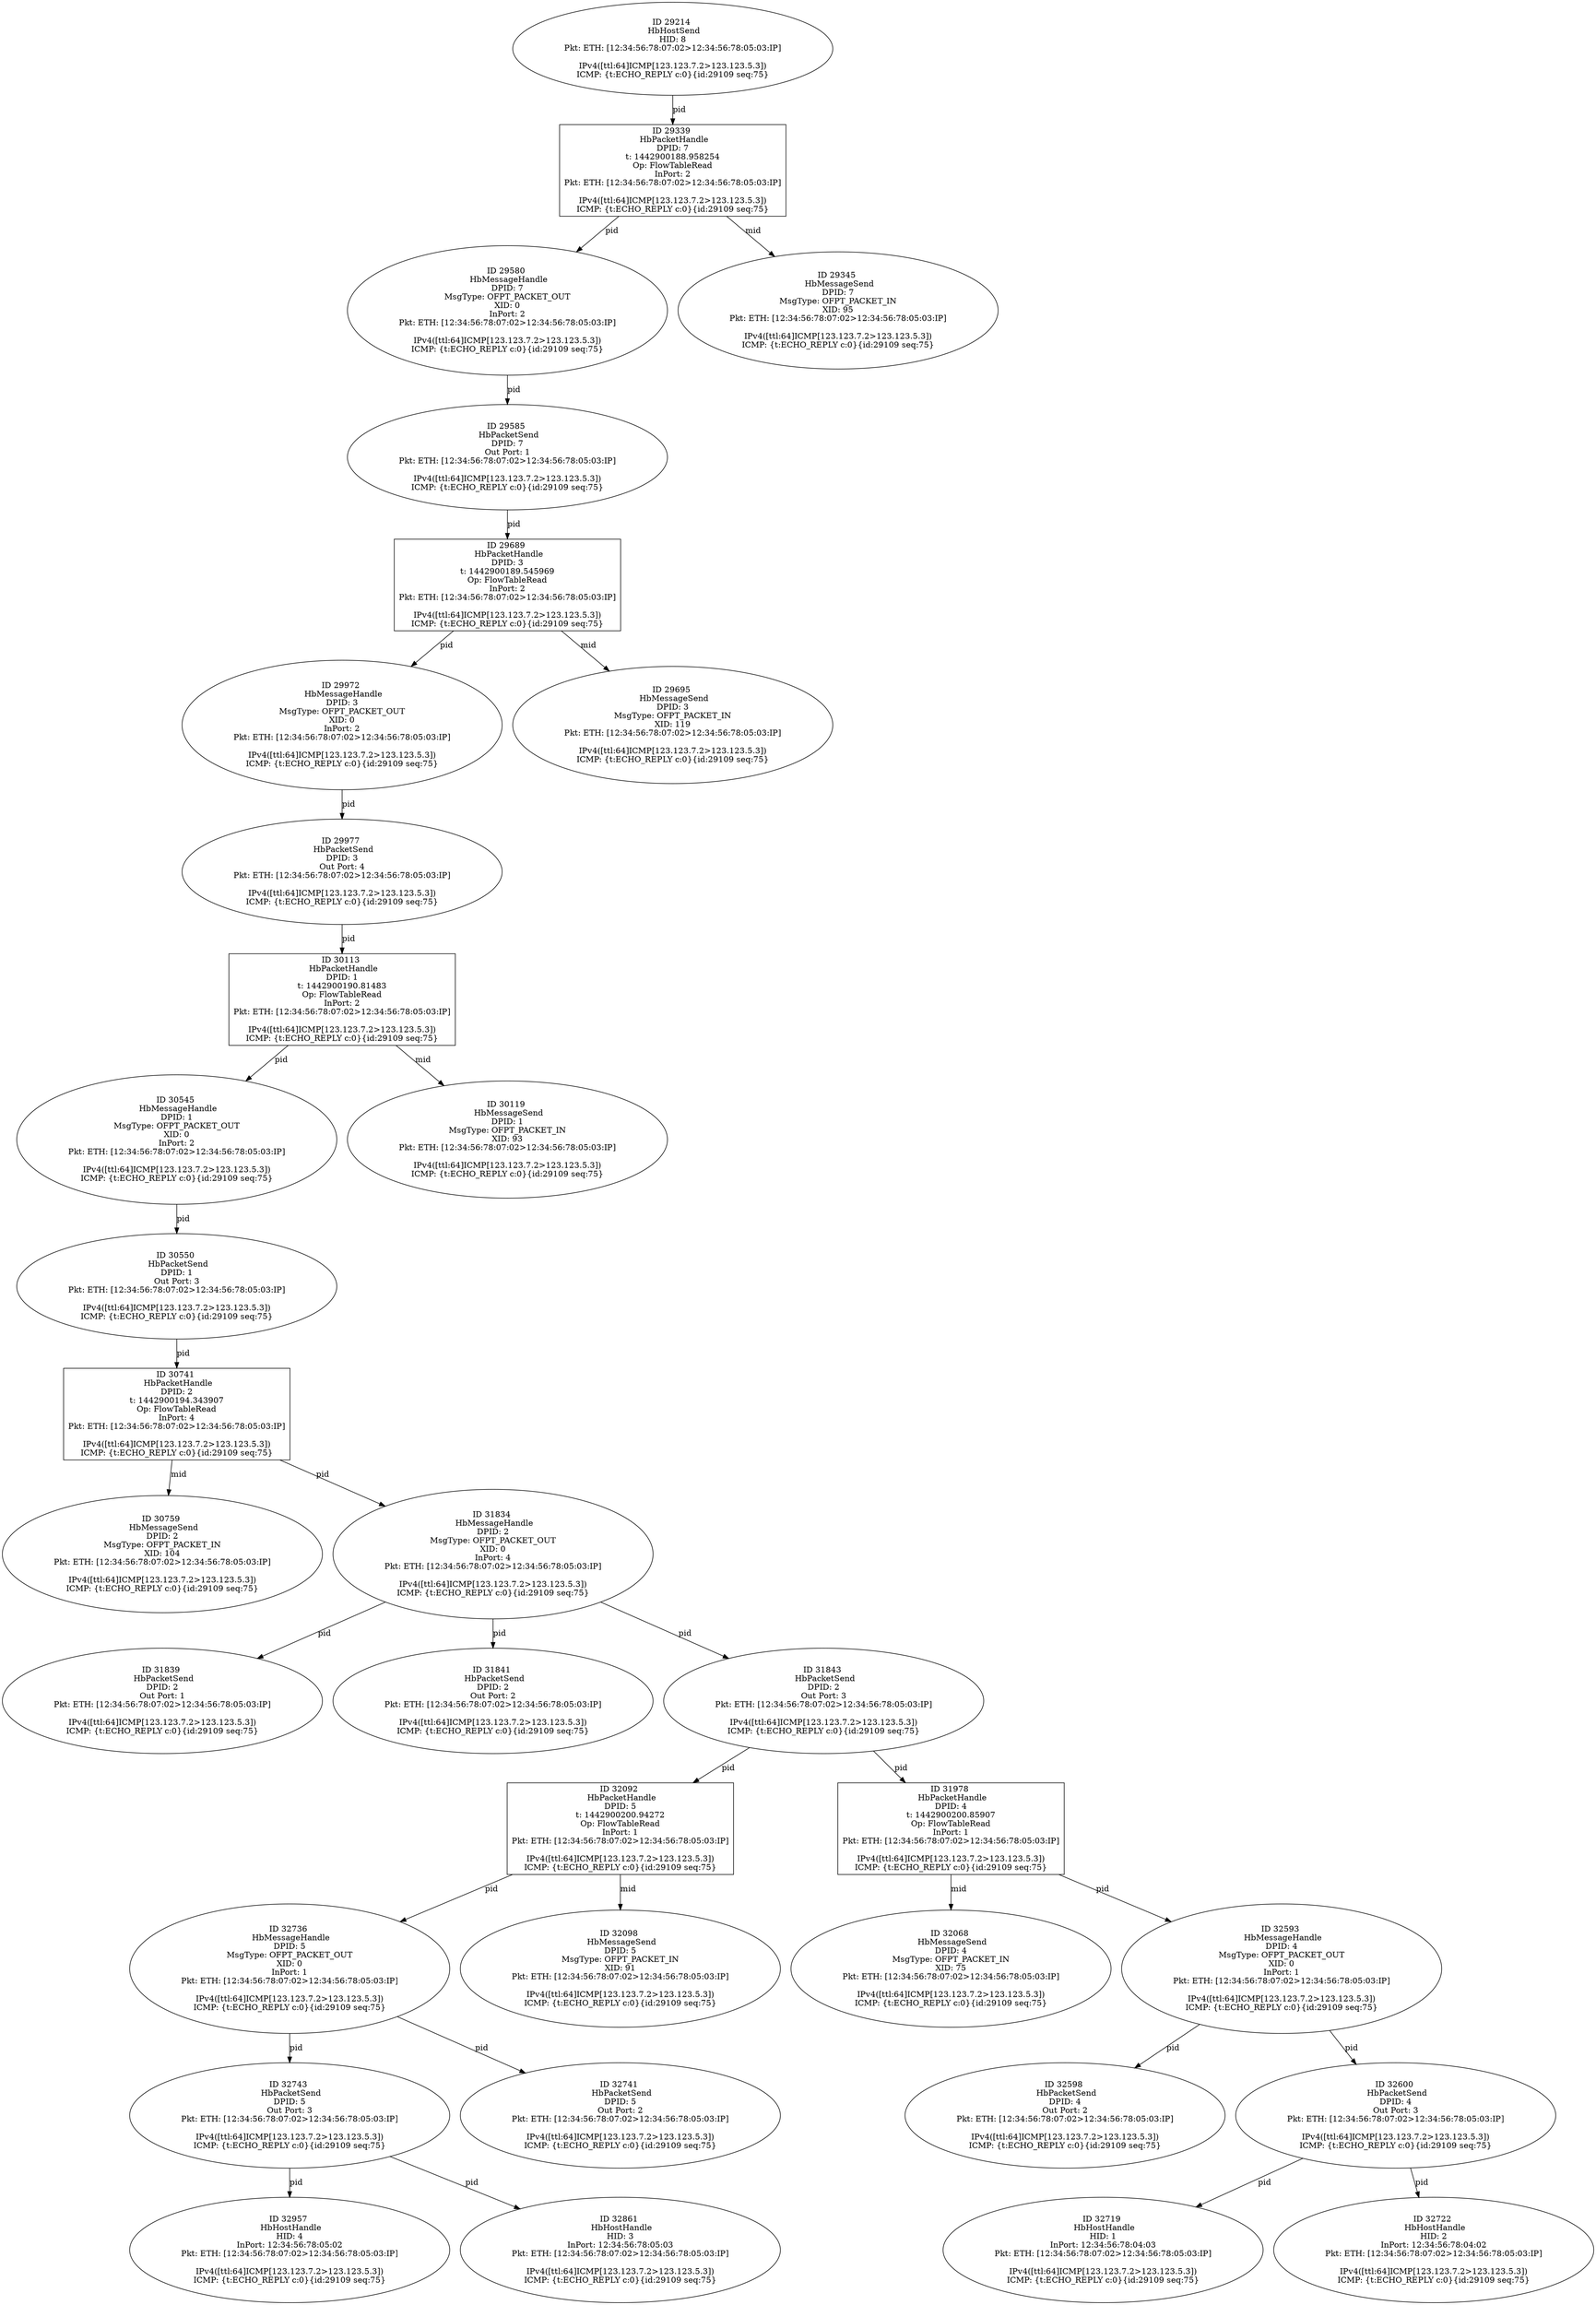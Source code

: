 strict digraph G {
30550 [shape=oval, event=<hb_events.HbPacketSend object at 0x10e59bed0>, label="ID 30550 
 HbPacketSend
DPID: 1
Out Port: 3
Pkt: ETH: [12:34:56:78:07:02>12:34:56:78:05:03:IP]

IPv4([ttl:64]ICMP[123.123.7.2>123.123.5.3])
ICMP: {t:ECHO_REPLY c:0}{id:29109 seq:75}"];
29580 [shape=oval, event=<hb_events.HbMessageHandle object at 0x10e07ae90>, label="ID 29580 
 HbMessageHandle
DPID: 7
MsgType: OFPT_PACKET_OUT
XID: 0
InPort: 2
Pkt: ETH: [12:34:56:78:07:02>12:34:56:78:05:03:IP]

IPv4([ttl:64]ICMP[123.123.7.2>123.123.5.3])
ICMP: {t:ECHO_REPLY c:0}{id:29109 seq:75}"];
29585 [shape=oval, event=<hb_events.HbPacketSend object at 0x10e094910>, label="ID 29585 
 HbPacketSend
DPID: 7
Out Port: 1
Pkt: ETH: [12:34:56:78:07:02>12:34:56:78:05:03:IP]

IPv4([ttl:64]ICMP[123.123.7.2>123.123.5.3])
ICMP: {t:ECHO_REPLY c:0}{id:29109 seq:75}"];
29972 [shape=oval, event=<hb_events.HbMessageHandle object at 0x10e252d10>, label="ID 29972 
 HbMessageHandle
DPID: 3
MsgType: OFPT_PACKET_OUT
XID: 0
InPort: 2
Pkt: ETH: [12:34:56:78:07:02>12:34:56:78:05:03:IP]

IPv4([ttl:64]ICMP[123.123.7.2>123.123.5.3])
ICMP: {t:ECHO_REPLY c:0}{id:29109 seq:75}"];
30741 [shape=box, event=<hb_events.HbPacketHandle object at 0x10e653a90>, label="ID 30741 
 HbPacketHandle
DPID: 2
t: 1442900194.343907
Op: FlowTableRead
InPort: 4
Pkt: ETH: [12:34:56:78:07:02>12:34:56:78:05:03:IP]

IPv4([ttl:64]ICMP[123.123.7.2>123.123.5.3])
ICMP: {t:ECHO_REPLY c:0}{id:29109 seq:75}"];
32743 [shape=oval, event=<hb_events.HbPacketSend object at 0x10eb99e90>, label="ID 32743 
 HbPacketSend
DPID: 5
Out Port: 3
Pkt: ETH: [12:34:56:78:07:02>12:34:56:78:05:03:IP]

IPv4([ttl:64]ICMP[123.123.7.2>123.123.5.3])
ICMP: {t:ECHO_REPLY c:0}{id:29109 seq:75}"];
29977 [shape=oval, event=<hb_events.HbPacketSend object at 0x10e22b210>, label="ID 29977 
 HbPacketSend
DPID: 3
Out Port: 4
Pkt: ETH: [12:34:56:78:07:02>12:34:56:78:05:03:IP]

IPv4([ttl:64]ICMP[123.123.7.2>123.123.5.3])
ICMP: {t:ECHO_REPLY c:0}{id:29109 seq:75}"];
29339 [shape=box, event=<hb_events.HbPacketHandle object at 0x10df96f90>, label="ID 29339 
 HbPacketHandle
DPID: 7
t: 1442900188.958254
Op: FlowTableRead
InPort: 2
Pkt: ETH: [12:34:56:78:07:02>12:34:56:78:05:03:IP]

IPv4([ttl:64]ICMP[123.123.7.2>123.123.5.3])
ICMP: {t:ECHO_REPLY c:0}{id:29109 seq:75}"];
29214 [shape=oval, event=<hb_events.HbHostSend object at 0x10df37a50>, label="ID 29214 
 HbHostSend
HID: 8
Pkt: ETH: [12:34:56:78:07:02>12:34:56:78:05:03:IP]

IPv4([ttl:64]ICMP[123.123.7.2>123.123.5.3])
ICMP: {t:ECHO_REPLY c:0}{id:29109 seq:75}"];
29345 [shape=oval, event=<hb_events.HbMessageSend object at 0x10dfb9450>, label="ID 29345 
 HbMessageSend
DPID: 7
MsgType: OFPT_PACKET_IN
XID: 95
Pkt: ETH: [12:34:56:78:07:02>12:34:56:78:05:03:IP]

IPv4([ttl:64]ICMP[123.123.7.2>123.123.5.3])
ICMP: {t:ECHO_REPLY c:0}{id:29109 seq:75}"];
30759 [shape=oval, event=<hb_events.HbMessageSend object at 0x10e686890>, label="ID 30759 
 HbMessageSend
DPID: 2
MsgType: OFPT_PACKET_IN
XID: 104
Pkt: ETH: [12:34:56:78:07:02>12:34:56:78:05:03:IP]

IPv4([ttl:64]ICMP[123.123.7.2>123.123.5.3])
ICMP: {t:ECHO_REPLY c:0}{id:29109 seq:75}"];
32957 [shape=oval, event=<hb_events.HbHostHandle object at 0x10ebebcd0>, label="ID 32957 
 HbHostHandle
HID: 4
InPort: 12:34:56:78:05:02
Pkt: ETH: [12:34:56:78:07:02>12:34:56:78:05:03:IP]

IPv4([ttl:64]ICMP[123.123.7.2>123.123.5.3])
ICMP: {t:ECHO_REPLY c:0}{id:29109 seq:75}"];
32068 [shape=oval, event=<hb_events.HbMessageSend object at 0x10eab1450>, label="ID 32068 
 HbMessageSend
DPID: 4
MsgType: OFPT_PACKET_IN
XID: 75
Pkt: ETH: [12:34:56:78:07:02>12:34:56:78:05:03:IP]

IPv4([ttl:64]ICMP[123.123.7.2>123.123.5.3])
ICMP: {t:ECHO_REPLY c:0}{id:29109 seq:75}"];
30113 [shape=box, event=<hb_events.HbPacketHandle object at 0x10e302450>, label="ID 30113 
 HbPacketHandle
DPID: 1
t: 1442900190.81483
Op: FlowTableRead
InPort: 2
Pkt: ETH: [12:34:56:78:07:02>12:34:56:78:05:03:IP]

IPv4([ttl:64]ICMP[123.123.7.2>123.123.5.3])
ICMP: {t:ECHO_REPLY c:0}{id:29109 seq:75}"];
32719 [shape=oval, event=<hb_events.HbHostHandle object at 0x10eb93910>, label="ID 32719 
 HbHostHandle
HID: 1
InPort: 12:34:56:78:04:03
Pkt: ETH: [12:34:56:78:07:02>12:34:56:78:05:03:IP]

IPv4([ttl:64]ICMP[123.123.7.2>123.123.5.3])
ICMP: {t:ECHO_REPLY c:0}{id:29109 seq:75}"];
30545 [shape=oval, event=<hb_events.HbMessageHandle object at 0x10e5a8710>, label="ID 30545 
 HbMessageHandle
DPID: 1
MsgType: OFPT_PACKET_OUT
XID: 0
InPort: 2
Pkt: ETH: [12:34:56:78:07:02>12:34:56:78:05:03:IP]

IPv4([ttl:64]ICMP[123.123.7.2>123.123.5.3])
ICMP: {t:ECHO_REPLY c:0}{id:29109 seq:75}"];
32722 [shape=oval, event=<hb_events.HbHostHandle object at 0x10eb93b50>, label="ID 32722 
 HbHostHandle
HID: 2
InPort: 12:34:56:78:04:02
Pkt: ETH: [12:34:56:78:07:02>12:34:56:78:05:03:IP]

IPv4([ttl:64]ICMP[123.123.7.2>123.123.5.3])
ICMP: {t:ECHO_REPLY c:0}{id:29109 seq:75}"];
32598 [shape=oval, event=<hb_events.HbPacketSend object at 0x10eb6c6d0>, label="ID 32598 
 HbPacketSend
DPID: 4
Out Port: 2
Pkt: ETH: [12:34:56:78:07:02>12:34:56:78:05:03:IP]

IPv4([ttl:64]ICMP[123.123.7.2>123.123.5.3])
ICMP: {t:ECHO_REPLY c:0}{id:29109 seq:75}"];
32600 [shape=oval, event=<hb_events.HbPacketSend object at 0x10eb6c910>, label="ID 32600 
 HbPacketSend
DPID: 4
Out Port: 3
Pkt: ETH: [12:34:56:78:07:02>12:34:56:78:05:03:IP]

IPv4([ttl:64]ICMP[123.123.7.2>123.123.5.3])
ICMP: {t:ECHO_REPLY c:0}{id:29109 seq:75}"];
31834 [shape=oval, event=<hb_events.HbMessageHandle object at 0x10ea28710>, label="ID 31834 
 HbMessageHandle
DPID: 2
MsgType: OFPT_PACKET_OUT
XID: 0
InPort: 4
Pkt: ETH: [12:34:56:78:07:02>12:34:56:78:05:03:IP]

IPv4([ttl:64]ICMP[123.123.7.2>123.123.5.3])
ICMP: {t:ECHO_REPLY c:0}{id:29109 seq:75}"];
32092 [shape=box, event=<hb_events.HbPacketHandle object at 0x10eab8a10>, label="ID 32092 
 HbPacketHandle
DPID: 5
t: 1442900200.94272
Op: FlowTableRead
InPort: 1
Pkt: ETH: [12:34:56:78:07:02>12:34:56:78:05:03:IP]

IPv4([ttl:64]ICMP[123.123.7.2>123.123.5.3])
ICMP: {t:ECHO_REPLY c:0}{id:29109 seq:75}"];
32861 [shape=oval, event=<hb_events.HbHostHandle object at 0x10ebc5990>, label="ID 32861 
 HbHostHandle
HID: 3
InPort: 12:34:56:78:05:03
Pkt: ETH: [12:34:56:78:07:02>12:34:56:78:05:03:IP]

IPv4([ttl:64]ICMP[123.123.7.2>123.123.5.3])
ICMP: {t:ECHO_REPLY c:0}{id:29109 seq:75}"];
31839 [shape=oval, event=<hb_events.HbPacketSend object at 0x10ea30810>, label="ID 31839 
 HbPacketSend
DPID: 2
Out Port: 1
Pkt: ETH: [12:34:56:78:07:02>12:34:56:78:05:03:IP]

IPv4([ttl:64]ICMP[123.123.7.2>123.123.5.3])
ICMP: {t:ECHO_REPLY c:0}{id:29109 seq:75}"];
32736 [shape=oval, event=<hb_events.HbMessageHandle object at 0x10eb99750>, label="ID 32736 
 HbMessageHandle
DPID: 5
MsgType: OFPT_PACKET_OUT
XID: 0
InPort: 1
Pkt: ETH: [12:34:56:78:07:02>12:34:56:78:05:03:IP]

IPv4([ttl:64]ICMP[123.123.7.2>123.123.5.3])
ICMP: {t:ECHO_REPLY c:0}{id:29109 seq:75}"];
31841 [shape=oval, event=<hb_events.HbPacketSend object at 0x10ea30a50>, label="ID 31841 
 HbPacketSend
DPID: 2
Out Port: 2
Pkt: ETH: [12:34:56:78:07:02>12:34:56:78:05:03:IP]

IPv4([ttl:64]ICMP[123.123.7.2>123.123.5.3])
ICMP: {t:ECHO_REPLY c:0}{id:29109 seq:75}"];
32098 [shape=oval, event=<hb_events.HbMessageSend object at 0x10eabe190>, label="ID 32098 
 HbMessageSend
DPID: 5
MsgType: OFPT_PACKET_IN
XID: 91
Pkt: ETH: [12:34:56:78:07:02>12:34:56:78:05:03:IP]

IPv4([ttl:64]ICMP[123.123.7.2>123.123.5.3])
ICMP: {t:ECHO_REPLY c:0}{id:29109 seq:75}"];
31843 [shape=oval, event=<hb_events.HbPacketSend object at 0x10ea30c90>, label="ID 31843 
 HbPacketSend
DPID: 2
Out Port: 3
Pkt: ETH: [12:34:56:78:07:02>12:34:56:78:05:03:IP]

IPv4([ttl:64]ICMP[123.123.7.2>123.123.5.3])
ICMP: {t:ECHO_REPLY c:0}{id:29109 seq:75}"];
32741 [shape=oval, event=<hb_events.HbPacketSend object at 0x10eb99c50>, label="ID 32741 
 HbPacketSend
DPID: 5
Out Port: 2
Pkt: ETH: [12:34:56:78:07:02>12:34:56:78:05:03:IP]

IPv4([ttl:64]ICMP[123.123.7.2>123.123.5.3])
ICMP: {t:ECHO_REPLY c:0}{id:29109 seq:75}"];
32593 [shape=oval, event=<hb_events.HbMessageHandle object at 0x10eb66f50>, label="ID 32593 
 HbMessageHandle
DPID: 4
MsgType: OFPT_PACKET_OUT
XID: 0
InPort: 1
Pkt: ETH: [12:34:56:78:07:02>12:34:56:78:05:03:IP]

IPv4([ttl:64]ICMP[123.123.7.2>123.123.5.3])
ICMP: {t:ECHO_REPLY c:0}{id:29109 seq:75}"];
31978 [shape=box, event=<hb_events.HbPacketHandle object at 0x10ea52710>, label="ID 31978 
 HbPacketHandle
DPID: 4
t: 1442900200.85907
Op: FlowTableRead
InPort: 1
Pkt: ETH: [12:34:56:78:07:02>12:34:56:78:05:03:IP]

IPv4([ttl:64]ICMP[123.123.7.2>123.123.5.3])
ICMP: {t:ECHO_REPLY c:0}{id:29109 seq:75}"];
30119 [shape=oval, event=<hb_events.HbMessageSend object at 0x10e302b50>, label="ID 30119 
 HbMessageSend
DPID: 1
MsgType: OFPT_PACKET_IN
XID: 93
Pkt: ETH: [12:34:56:78:07:02>12:34:56:78:05:03:IP]

IPv4([ttl:64]ICMP[123.123.7.2>123.123.5.3])
ICMP: {t:ECHO_REPLY c:0}{id:29109 seq:75}"];
29689 [shape=box, event=<hb_events.HbPacketHandle object at 0x10e0e17d0>, label="ID 29689 
 HbPacketHandle
DPID: 3
t: 1442900189.545969
Op: FlowTableRead
InPort: 2
Pkt: ETH: [12:34:56:78:07:02>12:34:56:78:05:03:IP]

IPv4([ttl:64]ICMP[123.123.7.2>123.123.5.3])
ICMP: {t:ECHO_REPLY c:0}{id:29109 seq:75}"];
29695 [shape=oval, event=<hb_events.HbMessageSend object at 0x10e1066d0>, label="ID 29695 
 HbMessageSend
DPID: 3
MsgType: OFPT_PACKET_IN
XID: 119
Pkt: ETH: [12:34:56:78:07:02>12:34:56:78:05:03:IP]

IPv4([ttl:64]ICMP[123.123.7.2>123.123.5.3])
ICMP: {t:ECHO_REPLY c:0}{id:29109 seq:75}"];
30550 -> 30741  [rel=pid, label=pid];
29580 -> 29585  [rel=pid, label=pid];
29585 -> 29689  [rel=pid, label=pid];
29972 -> 29977  [rel=pid, label=pid];
30741 -> 31834  [rel=pid, label=pid];
30741 -> 30759  [rel=mid, label=mid];
29977 -> 30113  [rel=pid, label=pid];
29339 -> 29345  [rel=mid, label=mid];
29339 -> 29580  [rel=pid, label=pid];
29214 -> 29339  [rel=pid, label=pid];
30113 -> 30545  [rel=pid, label=pid];
30113 -> 30119  [rel=mid, label=mid];
30545 -> 30550  [rel=pid, label=pid];
32600 -> 32722  [rel=pid, label=pid];
32600 -> 32719  [rel=pid, label=pid];
31834 -> 31841  [rel=pid, label=pid];
31834 -> 31843  [rel=pid, label=pid];
31834 -> 31839  [rel=pid, label=pid];
32092 -> 32736  [rel=pid, label=pid];
32092 -> 32098  [rel=mid, label=mid];
32736 -> 32741  [rel=pid, label=pid];
32736 -> 32743  [rel=pid, label=pid];
31843 -> 31978  [rel=pid, label=pid];
31843 -> 32092  [rel=pid, label=pid];
32743 -> 32861  [rel=pid, label=pid];
32743 -> 32957  [rel=pid, label=pid];
31978 -> 32593  [rel=pid, label=pid];
31978 -> 32068  [rel=mid, label=mid];
29689 -> 29972  [rel=pid, label=pid];
29689 -> 29695  [rel=mid, label=mid];
32593 -> 32600  [rel=pid, label=pid];
32593 -> 32598  [rel=pid, label=pid];
}
